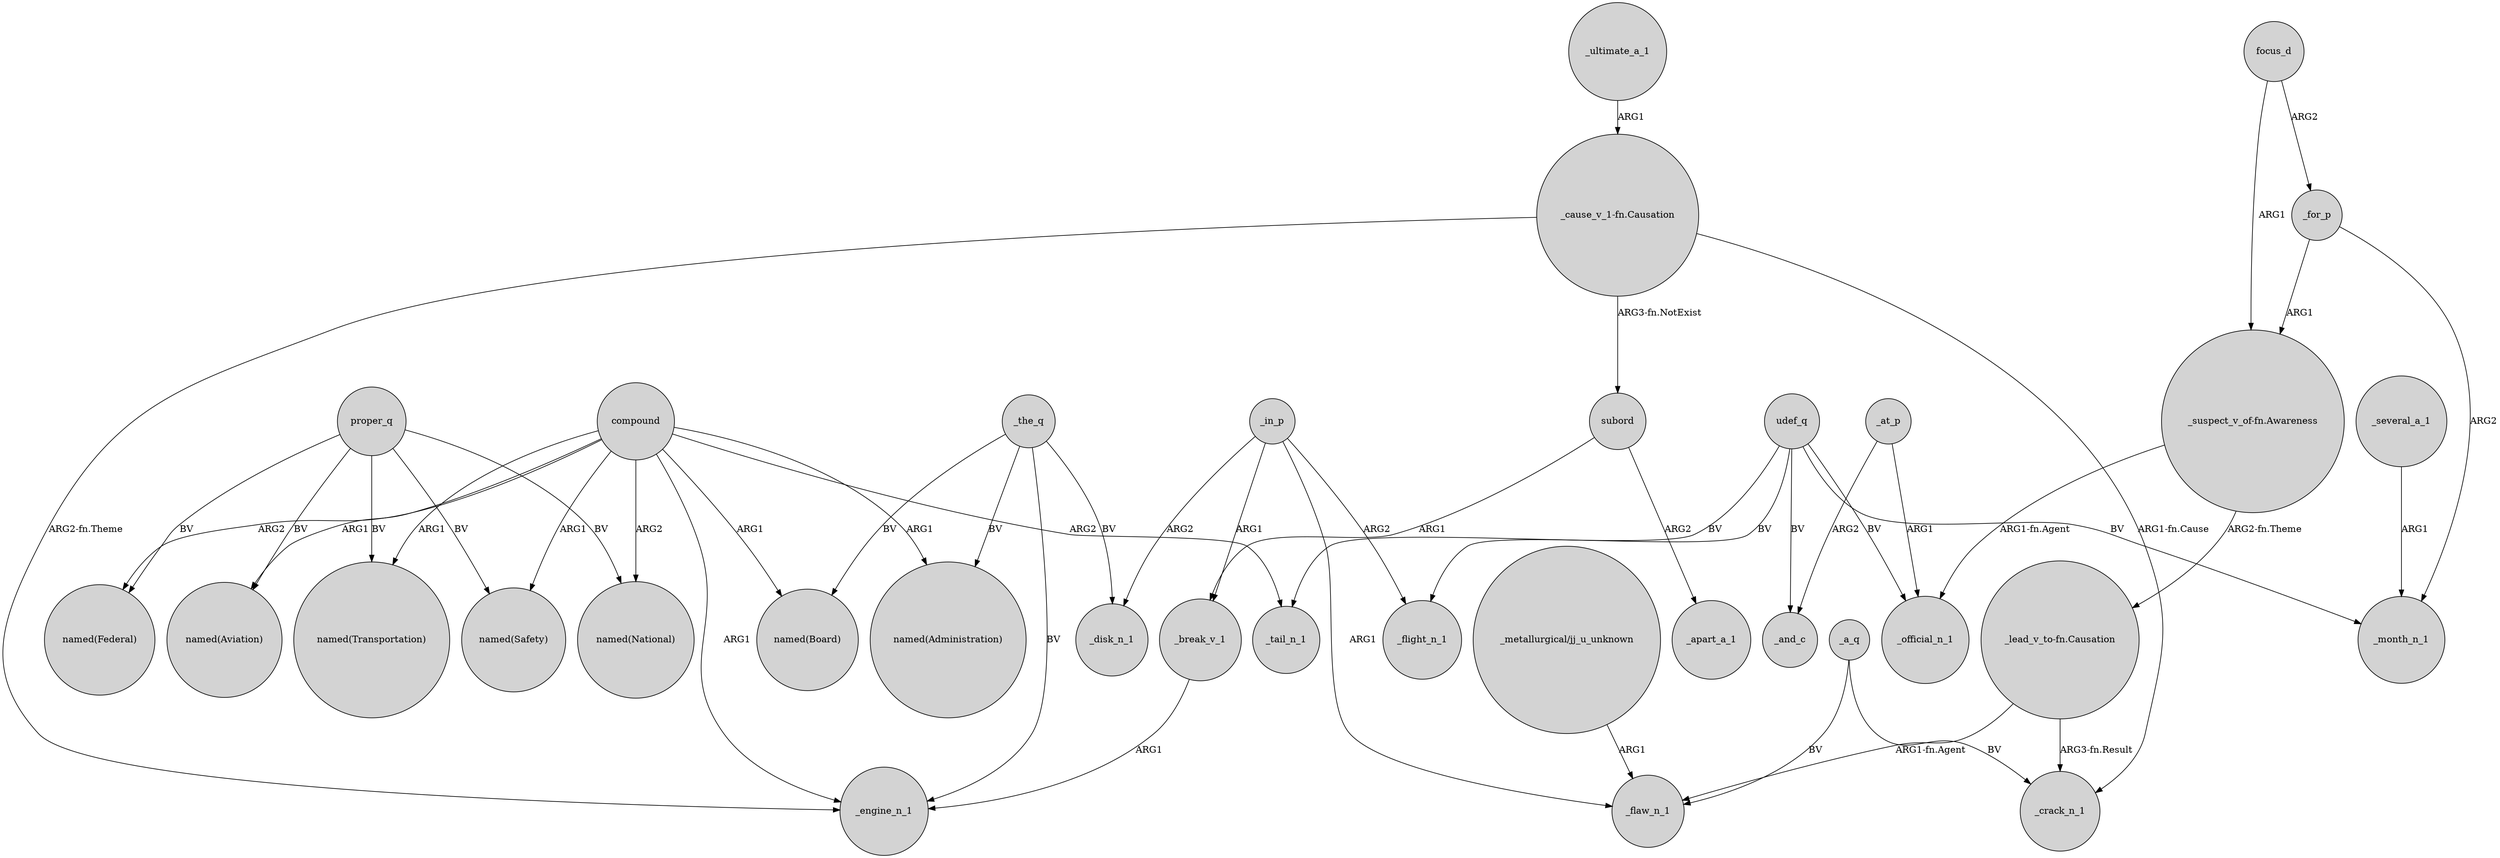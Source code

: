 digraph {
	node [shape=circle style=filled]
	compound -> "named(Transportation)" [label=ARG1]
	_for_p -> _month_n_1 [label=ARG2]
	"_lead_v_to-fn.Causation" -> _flaw_n_1 [label="ARG1-fn.Agent"]
	_the_q -> "named(Board)" [label=BV]
	proper_q -> "named(Transportation)" [label=BV]
	compound -> _engine_n_1 [label=ARG1]
	compound -> _tail_n_1 [label=ARG2]
	subord -> _apart_a_1 [label=ARG2]
	focus_d -> "_suspect_v_of-fn.Awareness" [label=ARG1]
	proper_q -> "named(Aviation)" [label=BV]
	_in_p -> _break_v_1 [label=ARG1]
	_break_v_1 -> _engine_n_1 [label=ARG1]
	udef_q -> _flight_n_1 [label=BV]
	_a_q -> _flaw_n_1 [label=BV]
	_ultimate_a_1 -> "_cause_v_1-fn.Causation" [label=ARG1]
	subord -> _break_v_1 [label=ARG1]
	_in_p -> _flaw_n_1 [label=ARG1]
	"_lead_v_to-fn.Causation" -> _crack_n_1 [label="ARG3-fn.Result"]
	_the_q -> _disk_n_1 [label=BV]
	udef_q -> _month_n_1 [label=BV]
	focus_d -> _for_p [label=ARG2]
	_several_a_1 -> _month_n_1 [label=ARG1]
	_a_q -> _crack_n_1 [label=BV]
	compound -> "named(Administration)" [label=ARG1]
	"_cause_v_1-fn.Causation" -> subord [label="ARG3-fn.NotExist"]
	compound -> "named(Aviation)" [label=ARG1]
	compound -> "named(National)" [label=ARG2]
	"_suspect_v_of-fn.Awareness" -> "_lead_v_to-fn.Causation" [label="ARG2-fn.Theme"]
	compound -> "named(Board)" [label=ARG1]
	udef_q -> _official_n_1 [label=BV]
	_the_q -> "named(Administration)" [label=BV]
	udef_q -> _tail_n_1 [label=BV]
	compound -> "named(Safety)" [label=ARG1]
	proper_q -> "named(Safety)" [label=BV]
	proper_q -> "named(Federal)" [label=BV]
	"_cause_v_1-fn.Causation" -> _engine_n_1 [label="ARG2-fn.Theme"]
	"_cause_v_1-fn.Causation" -> _crack_n_1 [label="ARG1-fn.Cause"]
	_in_p -> _flight_n_1 [label=ARG2]
	_for_p -> "_suspect_v_of-fn.Awareness" [label=ARG1]
	"_metallurgical/jj_u_unknown" -> _flaw_n_1 [label=ARG1]
	_at_p -> _official_n_1 [label=ARG1]
	proper_q -> "named(National)" [label=BV]
	_in_p -> _disk_n_1 [label=ARG2]
	udef_q -> _and_c [label=BV]
	compound -> "named(Federal)" [label=ARG2]
	_at_p -> _and_c [label=ARG2]
	"_suspect_v_of-fn.Awareness" -> _official_n_1 [label="ARG1-fn.Agent"]
	_the_q -> _engine_n_1 [label=BV]
}
